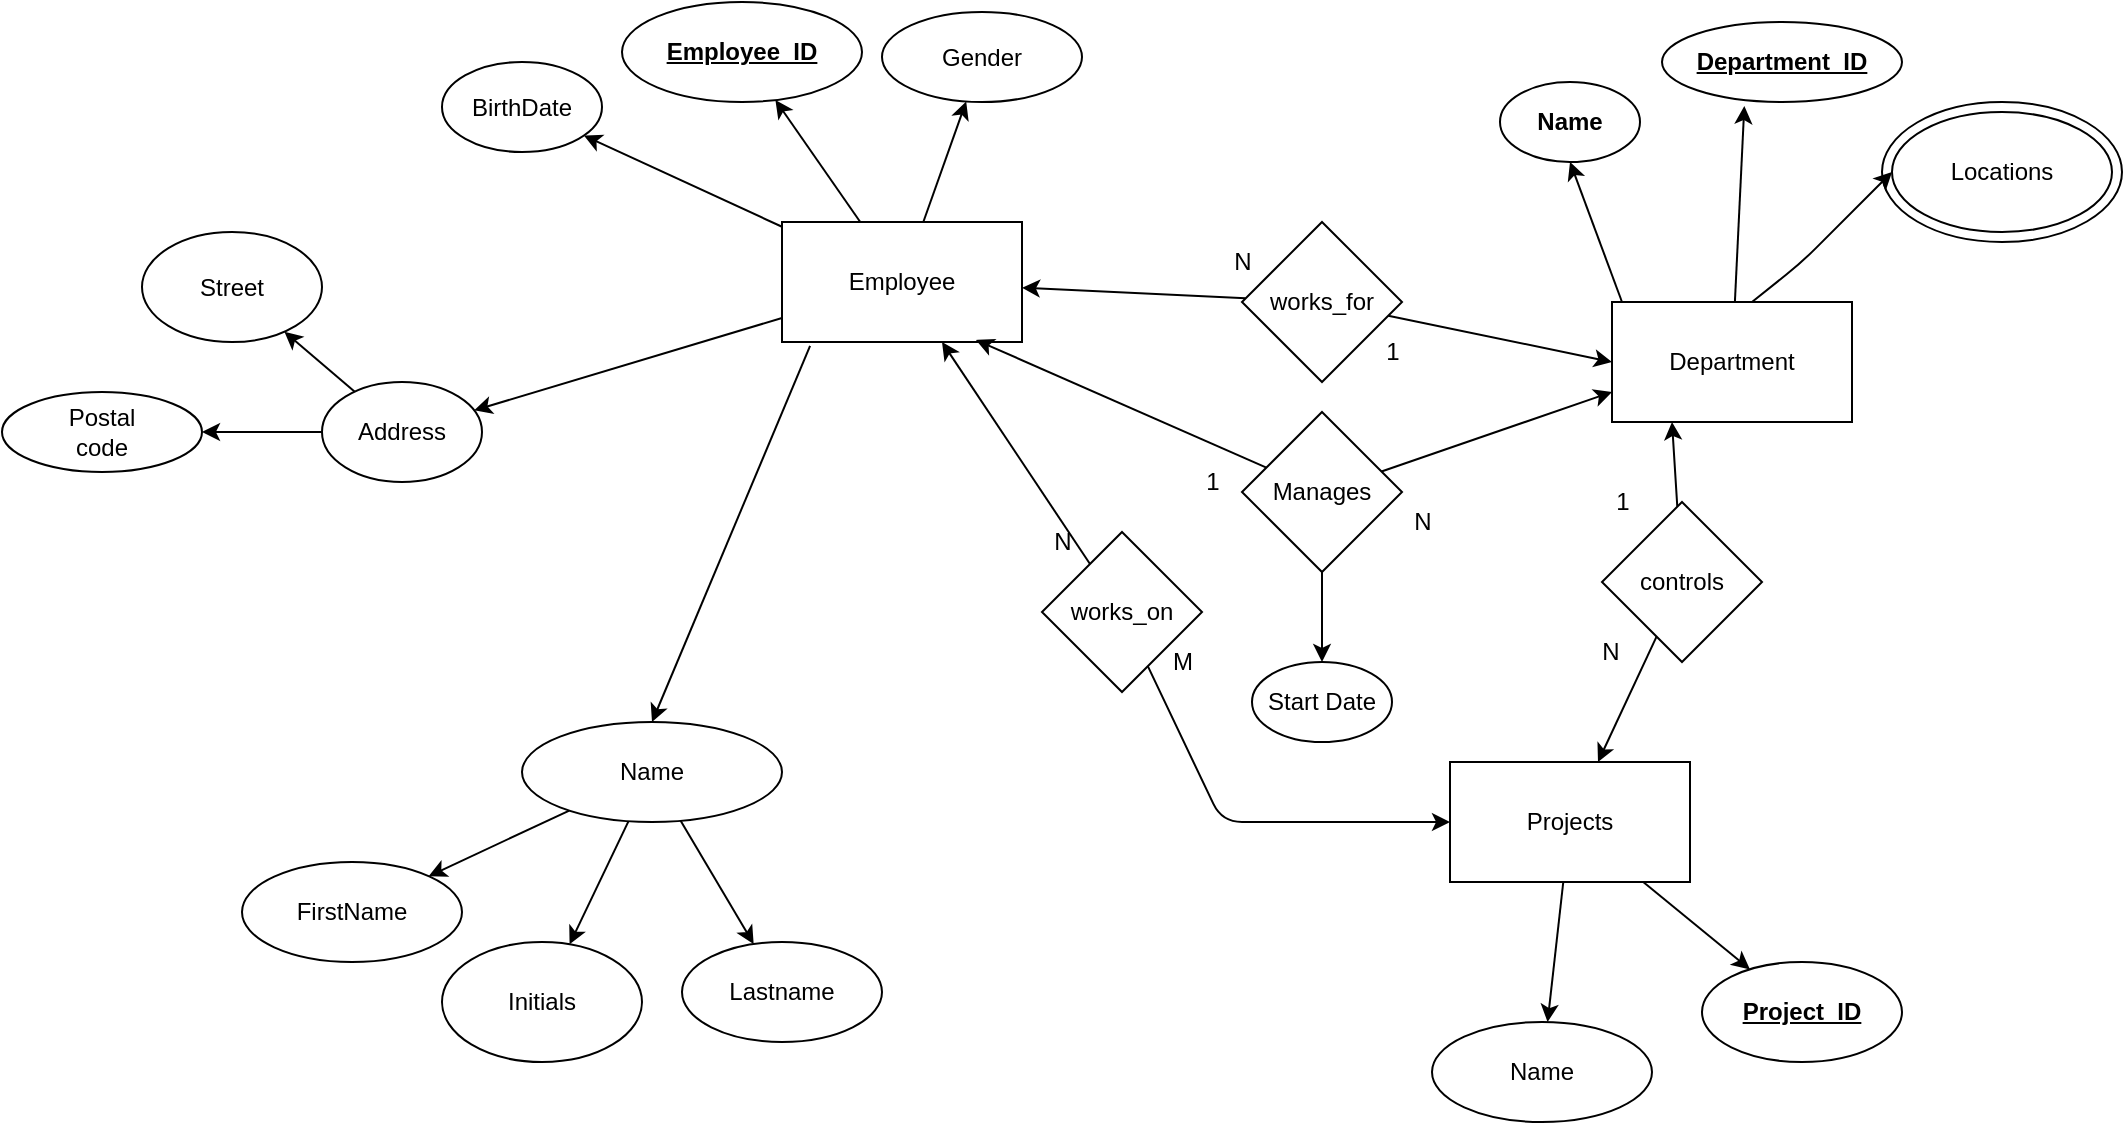 <mxfile>
    <diagram id="neAHJyA0xw5rLZcFKIcF" name="Page-1">
        <mxGraphModel dx="1659" dy="461" grid="1" gridSize="10" guides="1" tooltips="1" connect="1" arrows="1" fold="1" page="1" pageScale="1" pageWidth="827" pageHeight="1169" math="0" shadow="0">
            <root>
                <mxCell id="0"/>
                <mxCell id="1" parent="0"/>
                <mxCell id="25" value="" style="edgeStyle=none;html=1;" parent="1" source="2" target="24" edge="1">
                    <mxGeometry relative="1" as="geometry"/>
                </mxCell>
                <mxCell id="27" value="" style="edgeStyle=none;html=1;" parent="1" source="2" target="26" edge="1">
                    <mxGeometry relative="1" as="geometry"/>
                </mxCell>
                <mxCell id="29" value="" style="edgeStyle=none;html=1;" parent="1" source="2" target="28" edge="1">
                    <mxGeometry relative="1" as="geometry"/>
                </mxCell>
                <mxCell id="31" value="" style="edgeStyle=none;html=1;" parent="1" source="2" target="30" edge="1">
                    <mxGeometry relative="1" as="geometry"/>
                </mxCell>
                <object label="Employee" Employee="" id="2">
                    <mxCell style="rounded=0;whiteSpace=wrap;html=1;" parent="1" vertex="1">
                        <mxGeometry x="20" y="120" width="120" height="60" as="geometry"/>
                    </mxCell>
                </object>
                <mxCell id="3" value="Department" style="rounded=0;whiteSpace=wrap;html=1;" parent="1" vertex="1">
                    <mxGeometry x="435" y="160" width="120" height="60" as="geometry"/>
                </mxCell>
                <mxCell id="47" value="" style="edgeStyle=none;html=1;" edge="1" parent="1" source="4" target="46">
                    <mxGeometry relative="1" as="geometry"/>
                </mxCell>
                <mxCell id="49" value="" style="edgeStyle=none;html=1;" edge="1" parent="1" source="4" target="48">
                    <mxGeometry relative="1" as="geometry"/>
                </mxCell>
                <mxCell id="4" value="Projects&lt;br&gt;" style="rounded=0;whiteSpace=wrap;html=1;" parent="1" vertex="1">
                    <mxGeometry x="354" y="390" width="120" height="60" as="geometry"/>
                </mxCell>
                <mxCell id="5" value="Name" style="ellipse;whiteSpace=wrap;html=1;fontStyle=1" parent="1" vertex="1">
                    <mxGeometry x="379" y="50" width="70" height="40" as="geometry"/>
                </mxCell>
                <mxCell id="6" value="" style="ellipse;whiteSpace=wrap;html=1;fontStyle=1;direction=east;gradientColor=none;strokeColor=default;strokeWidth=1;perimeterSpacing=0;" parent="1" vertex="1">
                    <mxGeometry x="570" y="60" width="120" height="70" as="geometry"/>
                </mxCell>
                <mxCell id="7" value="&lt;u&gt;Department_ID&lt;/u&gt;" style="ellipse;whiteSpace=wrap;html=1;fontStyle=1" parent="1" vertex="1">
                    <mxGeometry x="460" y="20" width="120" height="40" as="geometry"/>
                </mxCell>
                <mxCell id="14" value="" style="endArrow=classic;html=1;" parent="1" edge="1">
                    <mxGeometry width="50" height="50" relative="1" as="geometry">
                        <mxPoint x="310" y="250" as="sourcePoint"/>
                        <mxPoint x="310" y="250" as="targetPoint"/>
                    </mxGeometry>
                </mxCell>
                <mxCell id="15" value="" style="endArrow=classic;html=1;entryX=0.5;entryY=1;entryDx=0;entryDy=0;" parent="1" target="5" edge="1">
                    <mxGeometry width="50" height="50" relative="1" as="geometry">
                        <mxPoint x="440" y="160" as="sourcePoint"/>
                        <mxPoint x="490" y="110" as="targetPoint"/>
                    </mxGeometry>
                </mxCell>
                <mxCell id="16" value="" style="endArrow=classic;html=1;entryX=0;entryY=0.5;entryDx=0;entryDy=0;" parent="1" target="53" edge="1">
                    <mxGeometry width="50" height="50" relative="1" as="geometry">
                        <mxPoint x="505" y="160" as="sourcePoint"/>
                        <mxPoint x="555" y="110" as="targetPoint"/>
                        <Array as="points">
                            <mxPoint x="530" y="140"/>
                        </Array>
                    </mxGeometry>
                </mxCell>
                <mxCell id="20" value="" style="endArrow=classic;html=1;entryX=0.343;entryY=1.05;entryDx=0;entryDy=0;entryPerimeter=0;" parent="1" source="3" target="7" edge="1">
                    <mxGeometry width="50" height="50" relative="1" as="geometry">
                        <mxPoint x="310" y="250" as="sourcePoint"/>
                        <mxPoint x="360" y="200" as="targetPoint"/>
                    </mxGeometry>
                </mxCell>
                <mxCell id="24" value="&lt;u&gt;&lt;b&gt;Employee_ID&lt;/b&gt;&lt;/u&gt;" style="ellipse;whiteSpace=wrap;html=1;rounded=0;" parent="1" vertex="1">
                    <mxGeometry x="-60" y="10" width="120" height="50" as="geometry"/>
                </mxCell>
                <mxCell id="26" value="Gender" style="ellipse;whiteSpace=wrap;html=1;rounded=0;" parent="1" vertex="1">
                    <mxGeometry x="70" y="15" width="100" height="45" as="geometry"/>
                </mxCell>
                <mxCell id="28" value="BirthDate" style="ellipse;whiteSpace=wrap;html=1;rounded=0;" parent="1" vertex="1">
                    <mxGeometry x="-150" y="40" width="80" height="45" as="geometry"/>
                </mxCell>
                <mxCell id="33" value="" style="edgeStyle=none;html=1;" parent="1" source="30" target="32" edge="1">
                    <mxGeometry relative="1" as="geometry"/>
                </mxCell>
                <mxCell id="35" value="" style="edgeStyle=none;html=1;" parent="1" source="30" target="34" edge="1">
                    <mxGeometry relative="1" as="geometry"/>
                </mxCell>
                <mxCell id="30" value="Address" style="ellipse;whiteSpace=wrap;html=1;rounded=0;" parent="1" vertex="1">
                    <mxGeometry x="-210" y="200" width="80" height="50" as="geometry"/>
                </mxCell>
                <mxCell id="32" value="Postal&lt;br&gt;code" style="ellipse;whiteSpace=wrap;html=1;rounded=0;" parent="1" vertex="1">
                    <mxGeometry x="-370" y="205" width="100" height="40" as="geometry"/>
                </mxCell>
                <mxCell id="34" value="Street" style="ellipse;whiteSpace=wrap;html=1;rounded=0;" parent="1" vertex="1">
                    <mxGeometry x="-300" y="125" width="90" height="55" as="geometry"/>
                </mxCell>
                <mxCell id="41" value="" style="edgeStyle=none;html=1;" parent="1" source="37" target="40" edge="1">
                    <mxGeometry relative="1" as="geometry"/>
                </mxCell>
                <mxCell id="43" value="" style="edgeStyle=none;html=1;" parent="1" source="37" target="42" edge="1">
                    <mxGeometry relative="1" as="geometry"/>
                </mxCell>
                <mxCell id="45" value="" style="edgeStyle=none;html=1;" parent="1" source="37" target="44" edge="1">
                    <mxGeometry relative="1" as="geometry"/>
                </mxCell>
                <mxCell id="37" value="Name" style="ellipse;whiteSpace=wrap;html=1;rounded=0;" parent="1" vertex="1">
                    <mxGeometry x="-110" y="370" width="130" height="50" as="geometry"/>
                </mxCell>
                <mxCell id="38" value="" style="endArrow=classic;html=1;exitX=0.117;exitY=1.033;exitDx=0;exitDy=0;exitPerimeter=0;entryX=0.5;entryY=0;entryDx=0;entryDy=0;" parent="1" source="2" target="37" edge="1">
                    <mxGeometry width="50" height="50" relative="1" as="geometry">
                        <mxPoint x="30" y="260" as="sourcePoint"/>
                        <mxPoint x="80" y="210" as="targetPoint"/>
                    </mxGeometry>
                </mxCell>
                <mxCell id="40" value="Initials" style="ellipse;whiteSpace=wrap;html=1;rounded=0;" parent="1" vertex="1">
                    <mxGeometry x="-150" y="480" width="100" height="60" as="geometry"/>
                </mxCell>
                <mxCell id="42" value="FirstName" style="ellipse;whiteSpace=wrap;html=1;rounded=0;" parent="1" vertex="1">
                    <mxGeometry x="-250" y="440" width="110" height="50" as="geometry"/>
                </mxCell>
                <mxCell id="44" value="Lastname" style="ellipse;whiteSpace=wrap;html=1;rounded=0;" parent="1" vertex="1">
                    <mxGeometry x="-30" y="480" width="100" height="50" as="geometry"/>
                </mxCell>
                <mxCell id="46" value="Name" style="ellipse;whiteSpace=wrap;html=1;rounded=0;" vertex="1" parent="1">
                    <mxGeometry x="345" y="520" width="110" height="50" as="geometry"/>
                </mxCell>
                <mxCell id="48" value="&lt;u&gt;&lt;b&gt;Project_ID&lt;/b&gt;&lt;/u&gt;" style="ellipse;whiteSpace=wrap;html=1;rounded=0;" vertex="1" parent="1">
                    <mxGeometry x="480" y="490" width="100" height="50" as="geometry"/>
                </mxCell>
                <mxCell id="53" value="Locations" style="ellipse;whiteSpace=wrap;html=1;strokeColor=default;strokeWidth=1;gradientColor=none;" vertex="1" parent="1">
                    <mxGeometry x="575" y="65" width="110" height="60" as="geometry"/>
                </mxCell>
                <mxCell id="55" style="edgeStyle=none;html=1;entryX=0.25;entryY=1;entryDx=0;entryDy=0;" edge="1" parent="1" source="54" target="3">
                    <mxGeometry relative="1" as="geometry"/>
                </mxCell>
                <mxCell id="56" value="" style="edgeStyle=none;html=1;startArrow=none;" edge="1" parent="1" source="54" target="4">
                    <mxGeometry relative="1" as="geometry">
                        <Array as="points"/>
                    </mxGeometry>
                </mxCell>
                <mxCell id="54" value="controls" style="rhombus;whiteSpace=wrap;html=1;strokeColor=default;strokeWidth=1;gradientColor=none;" vertex="1" parent="1">
                    <mxGeometry x="430" y="260" width="80" height="80" as="geometry"/>
                </mxCell>
                <mxCell id="57" value="1" style="text;html=1;align=center;verticalAlign=middle;resizable=0;points=[];autosize=1;strokeColor=none;fillColor=none;" vertex="1" parent="1">
                    <mxGeometry x="425" y="245" width="30" height="30" as="geometry"/>
                </mxCell>
                <mxCell id="59" value="" style="edgeStyle=none;html=1;endArrow=none;" edge="1" parent="1" source="54" target="58">
                    <mxGeometry relative="1" as="geometry">
                        <mxPoint x="445" y="325" as="sourcePoint"/>
                        <mxPoint x="418" y="370" as="targetPoint"/>
                    </mxGeometry>
                </mxCell>
                <mxCell id="58" value="N" style="text;html=1;align=center;verticalAlign=middle;resizable=0;points=[];autosize=1;strokeColor=none;fillColor=none;" vertex="1" parent="1">
                    <mxGeometry x="419" y="320" width="30" height="30" as="geometry"/>
                </mxCell>
                <mxCell id="62" value="" style="edgeStyle=none;html=1;" edge="1" parent="1" source="60" target="2">
                    <mxGeometry relative="1" as="geometry"/>
                </mxCell>
                <mxCell id="63" value="" style="edgeStyle=none;html=1;entryX=0;entryY=0.5;entryDx=0;entryDy=0;" edge="1" parent="1" source="60" target="3">
                    <mxGeometry relative="1" as="geometry"/>
                </mxCell>
                <mxCell id="60" value="works_for" style="rhombus;whiteSpace=wrap;html=1;strokeColor=default;strokeWidth=1;gradientColor=none;" vertex="1" parent="1">
                    <mxGeometry x="250" y="120" width="80" height="80" as="geometry"/>
                </mxCell>
                <mxCell id="64" value="" style="edgeStyle=none;html=1;entryX=0.808;entryY=0.983;entryDx=0;entryDy=0;entryPerimeter=0;" edge="1" parent="1" source="61" target="2">
                    <mxGeometry relative="1" as="geometry">
                        <Array as="points"/>
                    </mxGeometry>
                </mxCell>
                <mxCell id="65" value="" style="edgeStyle=none;html=1;entryX=0;entryY=0.75;entryDx=0;entryDy=0;" edge="1" parent="1" source="61" target="3">
                    <mxGeometry relative="1" as="geometry"/>
                </mxCell>
                <mxCell id="68" value="" style="edgeStyle=none;html=1;" edge="1" parent="1" source="61" target="67">
                    <mxGeometry relative="1" as="geometry"/>
                </mxCell>
                <mxCell id="61" value="Manages" style="rhombus;whiteSpace=wrap;html=1;strokeColor=default;strokeWidth=1;gradientColor=none;" vertex="1" parent="1">
                    <mxGeometry x="250" y="215" width="80" height="80" as="geometry"/>
                </mxCell>
                <mxCell id="67" value="Start Date" style="ellipse;whiteSpace=wrap;html=1;strokeWidth=1;gradientColor=none;" vertex="1" parent="1">
                    <mxGeometry x="255" y="340" width="70" height="40" as="geometry"/>
                </mxCell>
                <mxCell id="70" value="" style="edgeStyle=none;html=1;" edge="1" parent="1" source="69" target="2">
                    <mxGeometry relative="1" as="geometry"/>
                </mxCell>
                <mxCell id="71" style="edgeStyle=none;html=1;" edge="1" parent="1" source="69" target="4">
                    <mxGeometry relative="1" as="geometry">
                        <Array as="points">
                            <mxPoint x="240" y="420"/>
                        </Array>
                    </mxGeometry>
                </mxCell>
                <mxCell id="69" value="works_on" style="rhombus;whiteSpace=wrap;html=1;strokeColor=default;strokeWidth=1;gradientColor=none;" vertex="1" parent="1">
                    <mxGeometry x="150" y="275" width="80" height="80" as="geometry"/>
                </mxCell>
                <mxCell id="72" value="1" style="text;html=1;align=center;verticalAlign=middle;resizable=0;points=[];autosize=1;strokeColor=none;fillColor=none;" vertex="1" parent="1">
                    <mxGeometry x="310" y="170" width="30" height="30" as="geometry"/>
                </mxCell>
                <mxCell id="73" value="N" style="text;html=1;align=center;verticalAlign=middle;resizable=0;points=[];autosize=1;strokeColor=none;fillColor=none;" vertex="1" parent="1">
                    <mxGeometry x="235" y="125" width="30" height="30" as="geometry"/>
                </mxCell>
                <mxCell id="74" value="1" style="text;html=1;align=center;verticalAlign=middle;resizable=0;points=[];autosize=1;strokeColor=none;fillColor=none;" vertex="1" parent="1">
                    <mxGeometry x="220" y="235" width="30" height="30" as="geometry"/>
                </mxCell>
                <mxCell id="76" value="N" style="text;html=1;align=center;verticalAlign=middle;resizable=0;points=[];autosize=1;strokeColor=none;fillColor=none;" vertex="1" parent="1">
                    <mxGeometry x="325" y="255" width="30" height="30" as="geometry"/>
                </mxCell>
                <mxCell id="77" value="N" style="text;html=1;align=center;verticalAlign=middle;resizable=0;points=[];autosize=1;strokeColor=none;fillColor=none;" vertex="1" parent="1">
                    <mxGeometry x="145" y="265" width="30" height="30" as="geometry"/>
                </mxCell>
                <mxCell id="78" value="M" style="text;html=1;align=center;verticalAlign=middle;resizable=0;points=[];autosize=1;strokeColor=none;fillColor=none;" vertex="1" parent="1">
                    <mxGeometry x="205" y="325" width="30" height="30" as="geometry"/>
                </mxCell>
            </root>
        </mxGraphModel>
    </diagram>
</mxfile>